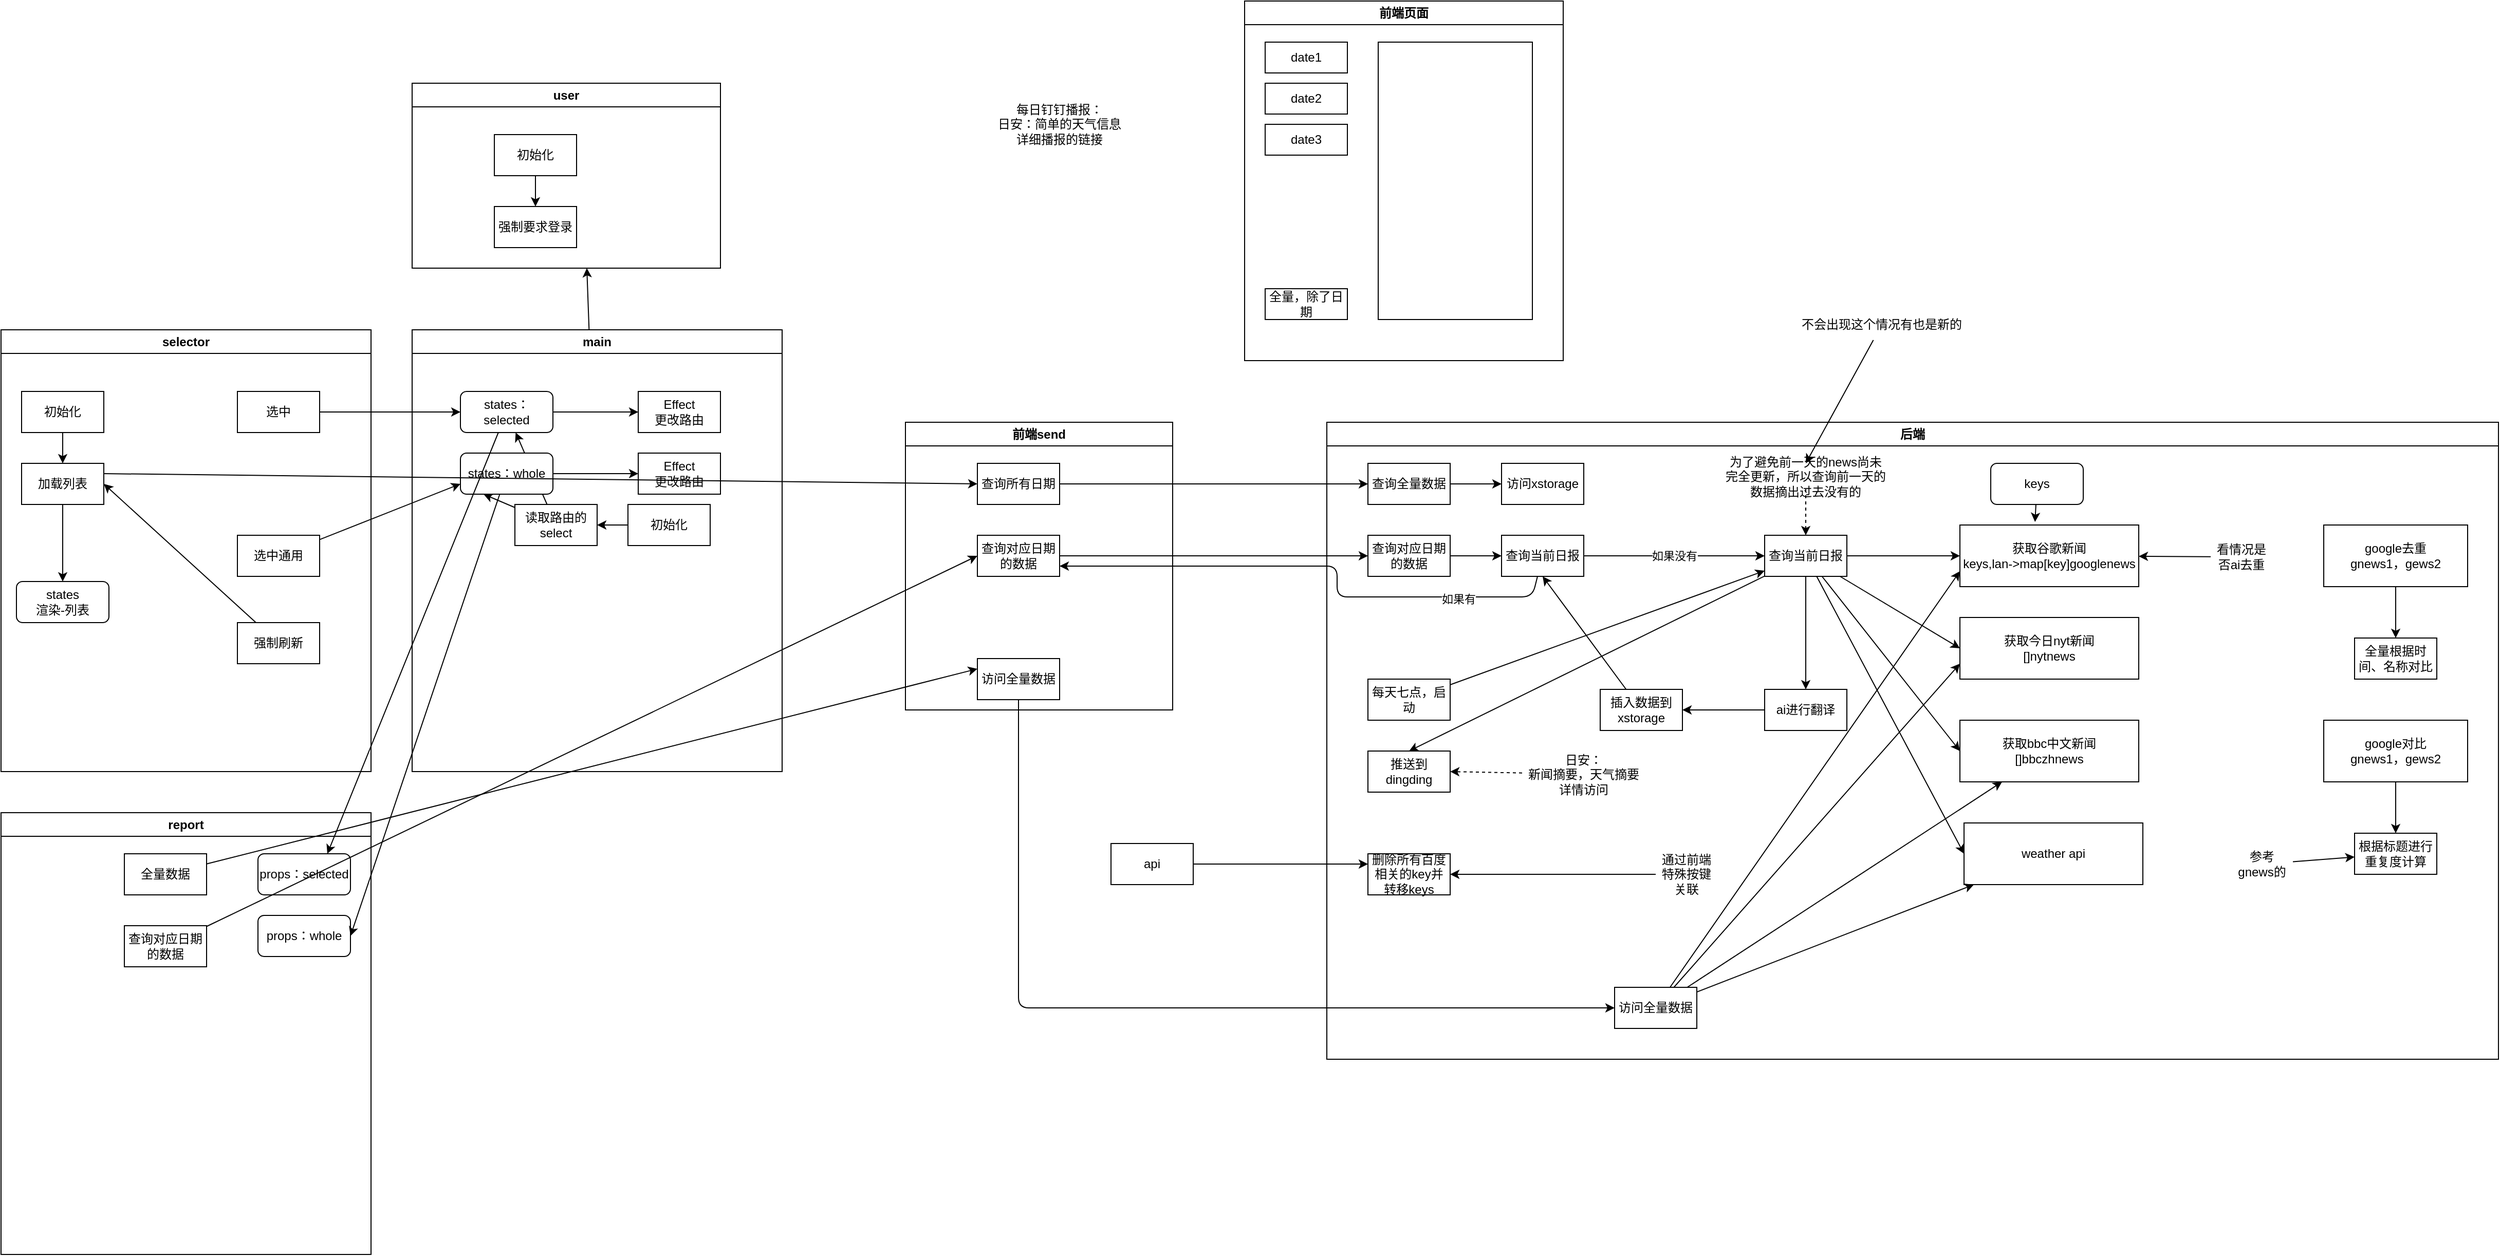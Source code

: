 <mxfile>
    <diagram id="2qPXYAuxw-avHiOYqt1N" name="第 1 页">
        <mxGraphModel dx="3032" dy="787" grid="1" gridSize="10" guides="1" tooltips="1" connect="1" arrows="1" fold="1" page="1" pageScale="1" pageWidth="827" pageHeight="1169" math="0" shadow="0">
            <root>
                <mxCell id="0"/>
                <mxCell id="1" parent="0"/>
                <mxCell id="2" value="每日钉钉播报：&lt;br&gt;日安：简单的天气信息&lt;br&gt;详细播报的链接" style="text;html=1;strokeColor=none;fillColor=none;align=center;verticalAlign=middle;whiteSpace=wrap;rounded=0;" parent="1" vertex="1">
                    <mxGeometry x="30" y="80" width="280" height="120" as="geometry"/>
                </mxCell>
                <mxCell id="10" value="前端页面" style="swimlane;whiteSpace=wrap;html=1;" parent="1" vertex="1">
                    <mxGeometry x="350" y="20" width="310" height="350" as="geometry"/>
                </mxCell>
                <mxCell id="12" value="date1" style="rounded=0;whiteSpace=wrap;html=1;" parent="10" vertex="1">
                    <mxGeometry x="20" y="40" width="80" height="30" as="geometry"/>
                </mxCell>
                <mxCell id="13" value="date2" style="rounded=0;whiteSpace=wrap;html=1;" parent="10" vertex="1">
                    <mxGeometry x="20" y="80" width="80" height="30" as="geometry"/>
                </mxCell>
                <mxCell id="14" value="date3" style="rounded=0;whiteSpace=wrap;html=1;" parent="10" vertex="1">
                    <mxGeometry x="20" y="120" width="80" height="30" as="geometry"/>
                </mxCell>
                <mxCell id="15" value="" style="rounded=0;whiteSpace=wrap;html=1;" parent="10" vertex="1">
                    <mxGeometry x="130" y="40" width="150" height="270" as="geometry"/>
                </mxCell>
                <mxCell id="89" value="全量，除了日期" style="rounded=0;whiteSpace=wrap;html=1;" parent="10" vertex="1">
                    <mxGeometry x="20" y="280" width="80" height="30" as="geometry"/>
                </mxCell>
                <mxCell id="16" value="前端send" style="swimlane;whiteSpace=wrap;html=1;" parent="1" vertex="1">
                    <mxGeometry x="20" y="430" width="260" height="280" as="geometry"/>
                </mxCell>
                <mxCell id="18" value="查询所有日期" style="rounded=0;whiteSpace=wrap;html=1;" parent="16" vertex="1">
                    <mxGeometry x="70" y="40" width="80" height="40" as="geometry"/>
                </mxCell>
                <mxCell id="20" value="查询对应日期的数据" style="rounded=0;whiteSpace=wrap;html=1;" parent="16" vertex="1">
                    <mxGeometry x="70.0" y="110" width="80" height="40" as="geometry"/>
                </mxCell>
                <mxCell id="56" value="访问全量数据" style="rounded=0;whiteSpace=wrap;html=1;" parent="16" vertex="1">
                    <mxGeometry x="70.0" y="230" width="80" height="40" as="geometry"/>
                </mxCell>
                <mxCell id="21" value="后端" style="swimlane;whiteSpace=wrap;html=1;" parent="1" vertex="1">
                    <mxGeometry x="430" y="430" width="1140" height="620" as="geometry"/>
                </mxCell>
                <mxCell id="24" style="edgeStyle=none;html=1;" parent="21" source="22" target="23" edge="1">
                    <mxGeometry relative="1" as="geometry"/>
                </mxCell>
                <mxCell id="22" value="查询全量数据" style="rounded=0;whiteSpace=wrap;html=1;" parent="21" vertex="1">
                    <mxGeometry x="40.0" y="40" width="80" height="40" as="geometry"/>
                </mxCell>
                <mxCell id="23" value="访问xstorage" style="rounded=0;whiteSpace=wrap;html=1;" parent="21" vertex="1">
                    <mxGeometry x="170" y="40" width="80" height="40" as="geometry"/>
                </mxCell>
                <mxCell id="29" value="" style="edgeStyle=none;html=1;" parent="21" source="25" target="28" edge="1">
                    <mxGeometry relative="1" as="geometry"/>
                </mxCell>
                <mxCell id="25" value="查询对应日期的数据" style="rounded=0;whiteSpace=wrap;html=1;" parent="21" vertex="1">
                    <mxGeometry x="40" y="110" width="80" height="40" as="geometry"/>
                </mxCell>
                <mxCell id="34" value="如果没有" style="edgeStyle=none;html=1;" parent="21" source="28" target="33" edge="1">
                    <mxGeometry relative="1" as="geometry"/>
                </mxCell>
                <mxCell id="28" value="查询当前日报" style="rounded=0;whiteSpace=wrap;html=1;" parent="21" vertex="1">
                    <mxGeometry x="170" y="110" width="80" height="40" as="geometry"/>
                </mxCell>
                <mxCell id="37" value="" style="edgeStyle=none;html=1;" parent="21" source="33" target="36" edge="1">
                    <mxGeometry relative="1" as="geometry"/>
                </mxCell>
                <mxCell id="51" style="edgeStyle=none;html=1;entryX=0;entryY=0.5;entryDx=0;entryDy=0;" parent="21" source="33" target="49" edge="1">
                    <mxGeometry relative="1" as="geometry"/>
                </mxCell>
                <mxCell id="52" style="edgeStyle=none;html=1;entryX=0;entryY=0.5;entryDx=0;entryDy=0;" parent="21" source="33" target="50" edge="1">
                    <mxGeometry relative="1" as="geometry"/>
                </mxCell>
                <mxCell id="54" style="edgeStyle=none;html=1;" parent="21" source="33" target="53" edge="1">
                    <mxGeometry relative="1" as="geometry"/>
                </mxCell>
                <mxCell id="65" style="edgeStyle=none;html=1;entryX=0.5;entryY=0;entryDx=0;entryDy=0;" parent="21" source="33" target="66" edge="1">
                    <mxGeometry relative="1" as="geometry"/>
                </mxCell>
                <mxCell id="74" style="edgeStyle=none;html=1;entryX=0;entryY=0.5;entryDx=0;entryDy=0;" parent="21" source="33" target="73" edge="1">
                    <mxGeometry relative="1" as="geometry"/>
                </mxCell>
                <mxCell id="33" value="查询当前日报" style="rounded=0;whiteSpace=wrap;html=1;" parent="21" vertex="1">
                    <mxGeometry x="426" y="110" width="80" height="40" as="geometry"/>
                </mxCell>
                <mxCell id="36" value="获取谷歌新闻&lt;br&gt;keys,lan-&amp;gt;map[key]googlenews" style="rounded=0;whiteSpace=wrap;html=1;" parent="21" vertex="1">
                    <mxGeometry x="616" y="100" width="174" height="60" as="geometry"/>
                </mxCell>
                <mxCell id="45" style="edgeStyle=none;html=1;entryX=0.42;entryY=-0.05;entryDx=0;entryDy=0;entryPerimeter=0;" parent="21" source="41" target="36" edge="1">
                    <mxGeometry relative="1" as="geometry"/>
                </mxCell>
                <mxCell id="41" value="keys" style="rounded=1;whiteSpace=wrap;html=1;" parent="21" vertex="1">
                    <mxGeometry x="646" y="40" width="90" height="40" as="geometry"/>
                </mxCell>
                <mxCell id="43" value="删除所有百度相关的key并转移keys" style="rounded=0;whiteSpace=wrap;html=1;" parent="21" vertex="1">
                    <mxGeometry x="40" y="420" width="80" height="40" as="geometry"/>
                </mxCell>
                <mxCell id="48" value="" style="edgeStyle=none;html=1;" parent="21" source="47" target="43" edge="1">
                    <mxGeometry relative="1" as="geometry"/>
                </mxCell>
                <mxCell id="47" value="通过前端特殊按键关联" style="text;html=1;strokeColor=none;fillColor=none;align=center;verticalAlign=middle;whiteSpace=wrap;rounded=0;" parent="21" vertex="1">
                    <mxGeometry x="320" y="425" width="60" height="30" as="geometry"/>
                </mxCell>
                <mxCell id="49" value="获取今日nyt新闻&lt;br&gt;[]nytnews" style="rounded=0;whiteSpace=wrap;html=1;" parent="21" vertex="1">
                    <mxGeometry x="616" y="190" width="174" height="60" as="geometry"/>
                </mxCell>
                <mxCell id="50" value="获取bbc中文新闻&lt;br&gt;[]bbczhnews" style="rounded=0;whiteSpace=wrap;html=1;" parent="21" vertex="1">
                    <mxGeometry x="616" y="290" width="174" height="60" as="geometry"/>
                </mxCell>
                <mxCell id="58" value="" style="edgeStyle=none;html=1;" parent="21" source="53" target="57" edge="1">
                    <mxGeometry relative="1" as="geometry"/>
                </mxCell>
                <mxCell id="53" value="ai进行翻译" style="rounded=0;whiteSpace=wrap;html=1;" parent="21" vertex="1">
                    <mxGeometry x="426" y="260" width="80" height="40" as="geometry"/>
                </mxCell>
                <mxCell id="59" style="edgeStyle=none;html=1;entryX=0.5;entryY=1;entryDx=0;entryDy=0;" parent="21" source="57" target="28" edge="1">
                    <mxGeometry relative="1" as="geometry"/>
                </mxCell>
                <mxCell id="57" value="插入数据到xstorage" style="rounded=0;whiteSpace=wrap;html=1;" parent="21" vertex="1">
                    <mxGeometry x="266" y="260" width="80" height="40" as="geometry"/>
                </mxCell>
                <mxCell id="63" style="edgeStyle=none;html=1;" parent="21" source="60" target="33" edge="1">
                    <mxGeometry relative="1" as="geometry"/>
                </mxCell>
                <mxCell id="60" value="每天七点，启动" style="rounded=0;whiteSpace=wrap;html=1;" parent="21" vertex="1">
                    <mxGeometry x="40.0" y="250" width="80" height="40" as="geometry"/>
                </mxCell>
                <mxCell id="66" value="推送到dingding" style="rounded=0;whiteSpace=wrap;html=1;" parent="21" vertex="1">
                    <mxGeometry x="40.0" y="320" width="80" height="40" as="geometry"/>
                </mxCell>
                <mxCell id="67" value="日安：&lt;br&gt;新闻摘要，天气摘要&lt;br&gt;详情访问" style="text;html=1;strokeColor=none;fillColor=none;align=center;verticalAlign=middle;whiteSpace=wrap;rounded=0;" parent="21" vertex="1">
                    <mxGeometry x="190" y="325" width="120" height="35" as="geometry"/>
                </mxCell>
                <mxCell id="71" style="edgeStyle=none;html=1;entryX=1;entryY=0.5;entryDx=0;entryDy=0;dashed=1;" parent="21" source="67" target="66" edge="1">
                    <mxGeometry relative="1" as="geometry">
                        <mxPoint x="200" y="341.346" as="sourcePoint"/>
                        <mxPoint x="130" y="340" as="targetPoint"/>
                    </mxGeometry>
                </mxCell>
                <mxCell id="73" value="weather api" style="rounded=0;whiteSpace=wrap;html=1;" parent="21" vertex="1">
                    <mxGeometry x="620" y="390" width="174" height="60" as="geometry"/>
                </mxCell>
                <mxCell id="77" style="edgeStyle=none;html=1;" parent="21" source="75" target="73" edge="1">
                    <mxGeometry relative="1" as="geometry"/>
                </mxCell>
                <mxCell id="78" style="edgeStyle=none;html=1;" parent="21" source="75" target="50" edge="1">
                    <mxGeometry relative="1" as="geometry"/>
                </mxCell>
                <mxCell id="79" style="edgeStyle=none;html=1;entryX=0;entryY=0.75;entryDx=0;entryDy=0;" parent="21" source="75" target="49" edge="1">
                    <mxGeometry relative="1" as="geometry"/>
                </mxCell>
                <mxCell id="80" style="edgeStyle=none;html=1;entryX=0;entryY=0.75;entryDx=0;entryDy=0;" parent="21" source="75" target="36" edge="1">
                    <mxGeometry relative="1" as="geometry"/>
                </mxCell>
                <mxCell id="75" value="访问全量数据" style="rounded=0;whiteSpace=wrap;html=1;" parent="21" vertex="1">
                    <mxGeometry x="280" y="550" width="80" height="40" as="geometry"/>
                </mxCell>
                <mxCell id="83" value="为了避免前一天的news尚未完全更新，所以查询前一天的数据摘出过去没有的" style="text;html=1;strokeColor=none;fillColor=none;align=center;verticalAlign=middle;whiteSpace=wrap;rounded=0;" parent="21" vertex="1">
                    <mxGeometry x="386" y="40" width="160" height="25" as="geometry"/>
                </mxCell>
                <mxCell id="85" style="edgeStyle=none;html=1;entryX=0.5;entryY=0;entryDx=0;entryDy=0;dashed=1;exitX=0.5;exitY=1;exitDx=0;exitDy=0;" parent="21" source="83" target="33" edge="1">
                    <mxGeometry relative="1" as="geometry">
                        <mxPoint x="510" y="91.346" as="sourcePoint"/>
                        <mxPoint x="440" y="90" as="targetPoint"/>
                    </mxGeometry>
                </mxCell>
                <mxCell id="88" value="" style="edgeStyle=none;html=1;" parent="21" source="87" target="36" edge="1">
                    <mxGeometry relative="1" as="geometry"/>
                </mxCell>
                <mxCell id="87" value="看情况是否ai去重" style="text;html=1;strokeColor=none;fillColor=none;align=center;verticalAlign=middle;whiteSpace=wrap;rounded=0;" parent="21" vertex="1">
                    <mxGeometry x="860" y="116" width="60" height="30" as="geometry"/>
                </mxCell>
                <mxCell id="92" value="" style="edgeStyle=none;html=1;" parent="21" source="90" target="91" edge="1">
                    <mxGeometry relative="1" as="geometry"/>
                </mxCell>
                <mxCell id="90" value="google去重&lt;br&gt;gnews1，gews2" style="rounded=0;whiteSpace=wrap;html=1;" parent="21" vertex="1">
                    <mxGeometry x="970" y="100" width="140" height="60" as="geometry"/>
                </mxCell>
                <mxCell id="91" value="全量根据时间、名称对比" style="rounded=0;whiteSpace=wrap;html=1;" parent="21" vertex="1">
                    <mxGeometry x="1000" y="210" width="80" height="40" as="geometry"/>
                </mxCell>
                <mxCell id="94" value="google对比&lt;br&gt;gnews1，gews2" style="rounded=0;whiteSpace=wrap;html=1;" parent="21" vertex="1">
                    <mxGeometry x="970" y="290" width="140" height="60" as="geometry"/>
                </mxCell>
                <mxCell id="95" value="根据标题进行重复度计算" style="rounded=0;whiteSpace=wrap;html=1;" parent="21" vertex="1">
                    <mxGeometry x="1000" y="400" width="80" height="40" as="geometry"/>
                </mxCell>
                <mxCell id="93" value="" style="edgeStyle=none;html=1;" parent="21" source="94" target="95" edge="1">
                    <mxGeometry relative="1" as="geometry"/>
                </mxCell>
                <mxCell id="97" value="" style="edgeStyle=none;html=1;" parent="21" source="96" target="95" edge="1">
                    <mxGeometry relative="1" as="geometry"/>
                </mxCell>
                <mxCell id="96" value="参考gnews的" style="text;html=1;strokeColor=none;fillColor=none;align=center;verticalAlign=middle;whiteSpace=wrap;rounded=0;" parent="21" vertex="1">
                    <mxGeometry x="880" y="415" width="60" height="30" as="geometry"/>
                </mxCell>
                <mxCell id="26" style="edgeStyle=none;html=1;" parent="1" source="20" target="25" edge="1">
                    <mxGeometry relative="1" as="geometry"/>
                </mxCell>
                <mxCell id="27" style="edgeStyle=none;html=1;entryX=0;entryY=0.5;entryDx=0;entryDy=0;" parent="1" source="18" target="22" edge="1">
                    <mxGeometry relative="1" as="geometry"/>
                </mxCell>
                <mxCell id="31" style="edgeStyle=none;html=1;entryX=1;entryY=0.75;entryDx=0;entryDy=0;" parent="1" source="28" target="20" edge="1">
                    <mxGeometry relative="1" as="geometry">
                        <Array as="points">
                            <mxPoint x="630" y="600"/>
                            <mxPoint x="440" y="600"/>
                            <mxPoint x="440" y="570"/>
                        </Array>
                    </mxGeometry>
                </mxCell>
                <mxCell id="35" value="如果有" style="edgeLabel;html=1;align=center;verticalAlign=middle;resizable=0;points=[];" parent="31" vertex="1" connectable="0">
                    <mxGeometry x="-0.635" y="2" relative="1" as="geometry">
                        <mxPoint as="offset"/>
                    </mxGeometry>
                </mxCell>
                <mxCell id="76" style="edgeStyle=none;html=1;" parent="1" source="56" target="75" edge="1">
                    <mxGeometry relative="1" as="geometry">
                        <Array as="points">
                            <mxPoint x="130" y="1000"/>
                        </Array>
                    </mxGeometry>
                </mxCell>
                <mxCell id="81" style="edgeStyle=none;html=1;entryX=0;entryY=0.25;entryDx=0;entryDy=0;exitX=1;exitY=0.5;exitDx=0;exitDy=0;" parent="1" source="82" target="43" edge="1">
                    <mxGeometry relative="1" as="geometry">
                        <mxPoint x="320" y="860" as="sourcePoint"/>
                    </mxGeometry>
                </mxCell>
                <mxCell id="82" value="api" style="rounded=0;whiteSpace=wrap;html=1;" parent="1" vertex="1">
                    <mxGeometry x="220.0" y="840" width="80" height="40" as="geometry"/>
                </mxCell>
                <mxCell id="99" style="edgeStyle=none;html=1;entryX=0.5;entryY=0;entryDx=0;entryDy=0;" parent="1" source="98" target="83" edge="1">
                    <mxGeometry relative="1" as="geometry"/>
                </mxCell>
                <mxCell id="98" value="不会出现这个情况有也是新的" style="text;html=1;strokeColor=none;fillColor=none;align=center;verticalAlign=middle;whiteSpace=wrap;rounded=0;" parent="1" vertex="1">
                    <mxGeometry x="880" y="320" width="180" height="30" as="geometry"/>
                </mxCell>
                <mxCell id="100" value="selector" style="swimlane;whiteSpace=wrap;html=1;" parent="1" vertex="1">
                    <mxGeometry x="-860" y="340" width="360" height="430" as="geometry"/>
                </mxCell>
                <mxCell id="104" value="states&lt;br&gt;渲染-列表" style="rounded=1;whiteSpace=wrap;html=1;" parent="100" vertex="1">
                    <mxGeometry x="15" y="245" width="90" height="40" as="geometry"/>
                </mxCell>
                <mxCell id="107" style="edgeStyle=none;html=1;" parent="100" source="105" target="106" edge="1">
                    <mxGeometry relative="1" as="geometry"/>
                </mxCell>
                <mxCell id="105" value="初始化" style="rounded=0;whiteSpace=wrap;html=1;" parent="100" vertex="1">
                    <mxGeometry x="20.0" y="60" width="80" height="40" as="geometry"/>
                </mxCell>
                <mxCell id="109" style="edgeStyle=none;html=1;entryX=0.5;entryY=0;entryDx=0;entryDy=0;" parent="100" source="106" target="104" edge="1">
                    <mxGeometry relative="1" as="geometry"/>
                </mxCell>
                <mxCell id="106" value="加载列表" style="rounded=0;whiteSpace=wrap;html=1;" parent="100" vertex="1">
                    <mxGeometry x="20" y="130" width="80" height="40" as="geometry"/>
                </mxCell>
                <mxCell id="110" value="选中" style="rounded=0;whiteSpace=wrap;html=1;" parent="100" vertex="1">
                    <mxGeometry x="230.0" y="60" width="80" height="40" as="geometry"/>
                </mxCell>
                <mxCell id="111" value="选中通用" style="rounded=0;whiteSpace=wrap;html=1;" parent="100" vertex="1">
                    <mxGeometry x="230.0" y="200" width="80" height="40" as="geometry"/>
                </mxCell>
                <mxCell id="113" style="edgeStyle=none;html=1;entryX=1;entryY=0.5;entryDx=0;entryDy=0;" parent="100" source="112" target="106" edge="1">
                    <mxGeometry relative="1" as="geometry"/>
                </mxCell>
                <mxCell id="112" value="强制刷新" style="rounded=0;whiteSpace=wrap;html=1;" parent="100" vertex="1">
                    <mxGeometry x="230.0" y="285" width="80" height="40" as="geometry"/>
                </mxCell>
                <mxCell id="149" style="edgeStyle=none;html=1;" parent="1" source="102" edge="1">
                    <mxGeometry relative="1" as="geometry">
                        <mxPoint x="-290" y="280" as="targetPoint"/>
                    </mxGeometry>
                </mxCell>
                <mxCell id="102" value="main" style="swimlane;whiteSpace=wrap;html=1;" parent="1" vertex="1">
                    <mxGeometry x="-460" y="340" width="360" height="430" as="geometry"/>
                </mxCell>
                <mxCell id="118" style="edgeStyle=none;html=1;entryX=0;entryY=0.5;entryDx=0;entryDy=0;" parent="102" source="115" target="117" edge="1">
                    <mxGeometry relative="1" as="geometry"/>
                </mxCell>
                <mxCell id="115" value="states：selected" style="rounded=1;whiteSpace=wrap;html=1;" parent="102" vertex="1">
                    <mxGeometry x="47" y="60" width="90" height="40" as="geometry"/>
                </mxCell>
                <mxCell id="117" value="Effect&lt;br&gt;更改路由" style="rounded=0;whiteSpace=wrap;html=1;" parent="102" vertex="1">
                    <mxGeometry x="220.0" y="60" width="80" height="40" as="geometry"/>
                </mxCell>
                <mxCell id="125" style="edgeStyle=none;html=1;" parent="102" source="122" target="124" edge="1">
                    <mxGeometry relative="1" as="geometry"/>
                </mxCell>
                <mxCell id="122" value="初始化" style="rounded=0;whiteSpace=wrap;html=1;" parent="102" vertex="1">
                    <mxGeometry x="210.0" y="170" width="80" height="40" as="geometry"/>
                </mxCell>
                <mxCell id="150" style="edgeStyle=none;html=1;" parent="102" source="124" target="115" edge="1">
                    <mxGeometry relative="1" as="geometry"/>
                </mxCell>
                <mxCell id="151" style="edgeStyle=none;html=1;entryX=0.25;entryY=1;entryDx=0;entryDy=0;" parent="102" source="124" target="129" edge="1">
                    <mxGeometry relative="1" as="geometry"/>
                </mxCell>
                <mxCell id="124" value="读取路由的select" style="rounded=0;whiteSpace=wrap;html=1;" parent="102" vertex="1">
                    <mxGeometry x="100" y="170" width="80" height="40" as="geometry"/>
                </mxCell>
                <mxCell id="129" value="states：whole" style="rounded=1;whiteSpace=wrap;html=1;" parent="102" vertex="1">
                    <mxGeometry x="47" y="120" width="90" height="40" as="geometry"/>
                </mxCell>
                <mxCell id="130" value="Effect&lt;br&gt;更改路由" style="rounded=0;whiteSpace=wrap;html=1;" parent="102" vertex="1">
                    <mxGeometry x="220.0" y="120" width="80" height="40" as="geometry"/>
                </mxCell>
                <mxCell id="128" style="edgeStyle=none;html=1;entryX=0;entryY=0.5;entryDx=0;entryDy=0;" parent="102" source="129" target="130" edge="1">
                    <mxGeometry relative="1" as="geometry"/>
                </mxCell>
                <mxCell id="103" value="report" style="swimlane;whiteSpace=wrap;html=1;" parent="1" vertex="1">
                    <mxGeometry x="-860" y="810" width="360" height="430" as="geometry"/>
                </mxCell>
                <mxCell id="152" value="props：selected" style="rounded=1;whiteSpace=wrap;html=1;" parent="103" vertex="1">
                    <mxGeometry x="250" y="40" width="90" height="40" as="geometry"/>
                </mxCell>
                <mxCell id="153" value="props：whole" style="rounded=1;whiteSpace=wrap;html=1;" parent="103" vertex="1">
                    <mxGeometry x="250" y="100" width="90" height="40" as="geometry"/>
                </mxCell>
                <mxCell id="155" value="全量数据" style="rounded=0;whiteSpace=wrap;html=1;" parent="103" vertex="1">
                    <mxGeometry x="120" y="40" width="80" height="40" as="geometry"/>
                </mxCell>
                <mxCell id="156" value="查询对应日期的数据" style="rounded=0;whiteSpace=wrap;html=1;" parent="103" vertex="1">
                    <mxGeometry x="120.0" y="110" width="80" height="40" as="geometry"/>
                </mxCell>
                <mxCell id="116" style="edgeStyle=none;html=1;entryX=0;entryY=0.5;entryDx=0;entryDy=0;" parent="1" source="110" target="115" edge="1">
                    <mxGeometry relative="1" as="geometry"/>
                </mxCell>
                <mxCell id="132" value="user" style="swimlane;whiteSpace=wrap;html=1;" parent="1" vertex="1">
                    <mxGeometry x="-460" y="100" width="300" height="180" as="geometry"/>
                </mxCell>
                <mxCell id="135" style="edgeStyle=none;html=1;" parent="132" source="133" target="134" edge="1">
                    <mxGeometry relative="1" as="geometry"/>
                </mxCell>
                <mxCell id="133" value="初始化" style="rounded=0;whiteSpace=wrap;html=1;" parent="132" vertex="1">
                    <mxGeometry x="80.0" y="50" width="80" height="40" as="geometry"/>
                </mxCell>
                <mxCell id="134" value="强制要求登录" style="rounded=0;whiteSpace=wrap;html=1;" parent="132" vertex="1">
                    <mxGeometry x="80" y="120" width="80" height="40" as="geometry"/>
                </mxCell>
                <mxCell id="157" style="edgeStyle=none;html=1;entryX=0;entryY=0.5;entryDx=0;entryDy=0;exitX=1;exitY=0.25;exitDx=0;exitDy=0;" parent="1" source="106" target="18" edge="1">
                    <mxGeometry relative="1" as="geometry"/>
                </mxCell>
                <mxCell id="158" style="edgeStyle=none;html=1;entryX=0;entryY=0.5;entryDx=0;entryDy=0;" parent="1" source="156" target="20" edge="1">
                    <mxGeometry relative="1" as="geometry"/>
                </mxCell>
                <mxCell id="159" style="edgeStyle=none;html=1;entryX=0.75;entryY=0;entryDx=0;entryDy=0;" parent="1" source="115" target="152" edge="1">
                    <mxGeometry relative="1" as="geometry"/>
                </mxCell>
                <mxCell id="160" style="edgeStyle=none;html=1;entryX=1;entryY=0.5;entryDx=0;entryDy=0;" parent="1" source="129" target="153" edge="1">
                    <mxGeometry relative="1" as="geometry"/>
                </mxCell>
                <mxCell id="161" style="edgeStyle=none;html=1;entryX=0;entryY=0.75;entryDx=0;entryDy=0;" parent="1" source="111" target="129" edge="1">
                    <mxGeometry relative="1" as="geometry"/>
                </mxCell>
                <mxCell id="162" style="edgeStyle=none;html=1;entryX=0;entryY=0.25;entryDx=0;entryDy=0;" edge="1" parent="1" source="155" target="56">
                    <mxGeometry relative="1" as="geometry"/>
                </mxCell>
            </root>
        </mxGraphModel>
    </diagram>
</mxfile>